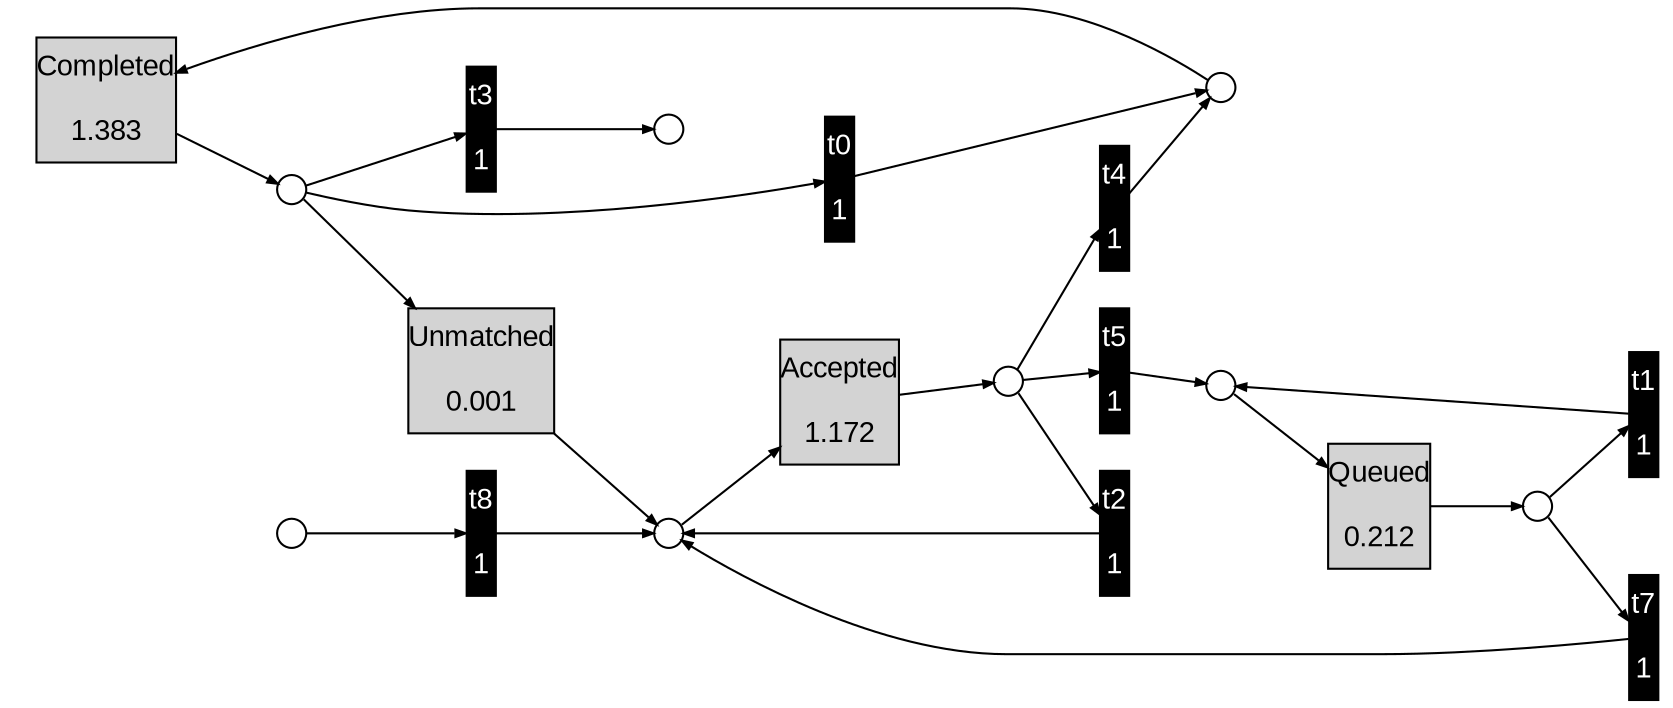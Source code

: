 digraph G { 
ranksep=".3"; fontsize="14"; remincross=true; margin="0.0,0.0"; fontname="Arial";rankdir="LR";
edge [arrowsize="0.5"];
node [height=".2",width=".2",fontname="Arial",fontsize="14"];
ratio=0.4;
id1 [shape="box",margin="0, 0.1",label="Completed\n\n1.383",style="filled"];
id2 [shape="box",margin="0, 0.1",label="Queued\n\n0.212",style="filled"];
id3 [shape="box",margin="0, 0.1",label="Accepted\n\n1.172",style="filled"];
id4 [shape="box",margin="0, 0.1",label="Unmatched\n\n0.001",style="filled"];
id5 [shape="box",margin="0, 0.1",color="black",fontcolor="white",label="t0\n\n1",style="filled"];
id6 [shape="box",margin="0, 0.1",color="black",fontcolor="white",label="t1\n\n1",style="filled"];
id7 [shape="box",margin="0, 0.1",color="black",fontcolor="white",label="t2\n\n1",style="filled"];
id8 [shape="box",margin="0, 0.1",color="black",fontcolor="white",label="t3\n\n1",style="filled"];
id9 [shape="box",margin="0, 0.1",color="black",fontcolor="white",label="t4\n\n1",style="filled"];
id10 [shape="box",margin="0, 0.1",color="black",fontcolor="white",label="t5\n\n1",style="filled"];
id11 [shape="box",margin="0, 0.1",color="black",fontcolor="white",label="t7\n\n1",style="filled"];
id12 [shape="box",margin="0, 0.1",color="black",fontcolor="white",label="t8\n\n1",style="filled"];
id13 [shape="circle",label=""];
id14 [shape="circle",label=""];
id15 [shape="circle",label=""];
id16 [shape="circle",label=""];
id17 [shape="circle",label=""];
id18 [shape="circle",label=""];
id19 [shape="circle",label=""];
id20 [shape="circle",label=""];
id9 -> id13
id4 -> id17
id6 -> id15
id1 -> id14
id13 -> id1
id16 -> id6
id5 -> id13
id12 -> id17
id10 -> id15
id16 -> id11
id18 -> id9
id14 -> id4
id19 -> id12
id18 -> id7
id8 -> id20
id14 -> id5
id14 -> id8
id18 -> id10
id3 -> id18
id15 -> id2
id11 -> id17
id17 -> id3
id2 -> id16
id7 -> id17
}